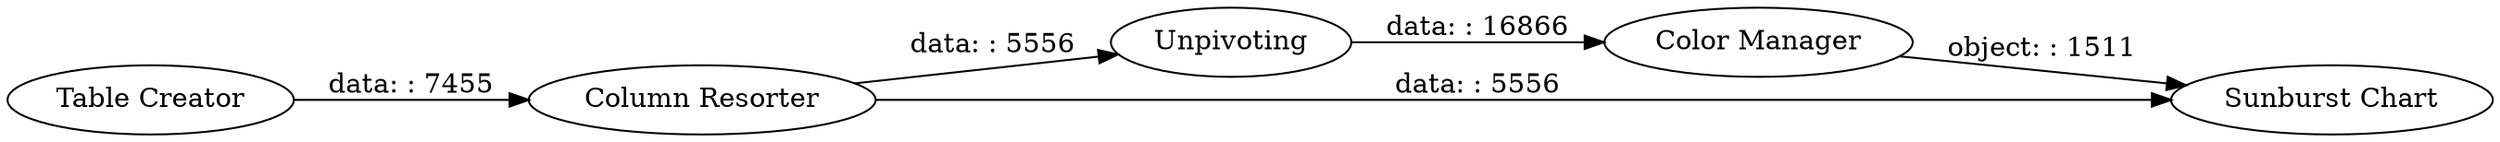 digraph {
	"5981051696416786947_7" [label="Column Resorter"]
	"5981051696416786947_3" [label=Unpivoting]
	"5981051696416786947_8" [label="Table Creator"]
	"5981051696416786947_2" [label="Color Manager"]
	"5981051696416786947_4" [label="Sunburst Chart"]
	"5981051696416786947_2" -> "5981051696416786947_4" [label="object: : 1511"]
	"5981051696416786947_3" -> "5981051696416786947_2" [label="data: : 16866"]
	"5981051696416786947_8" -> "5981051696416786947_7" [label="data: : 7455"]
	"5981051696416786947_7" -> "5981051696416786947_4" [label="data: : 5556"]
	"5981051696416786947_7" -> "5981051696416786947_3" [label="data: : 5556"]
	rankdir=LR
}

